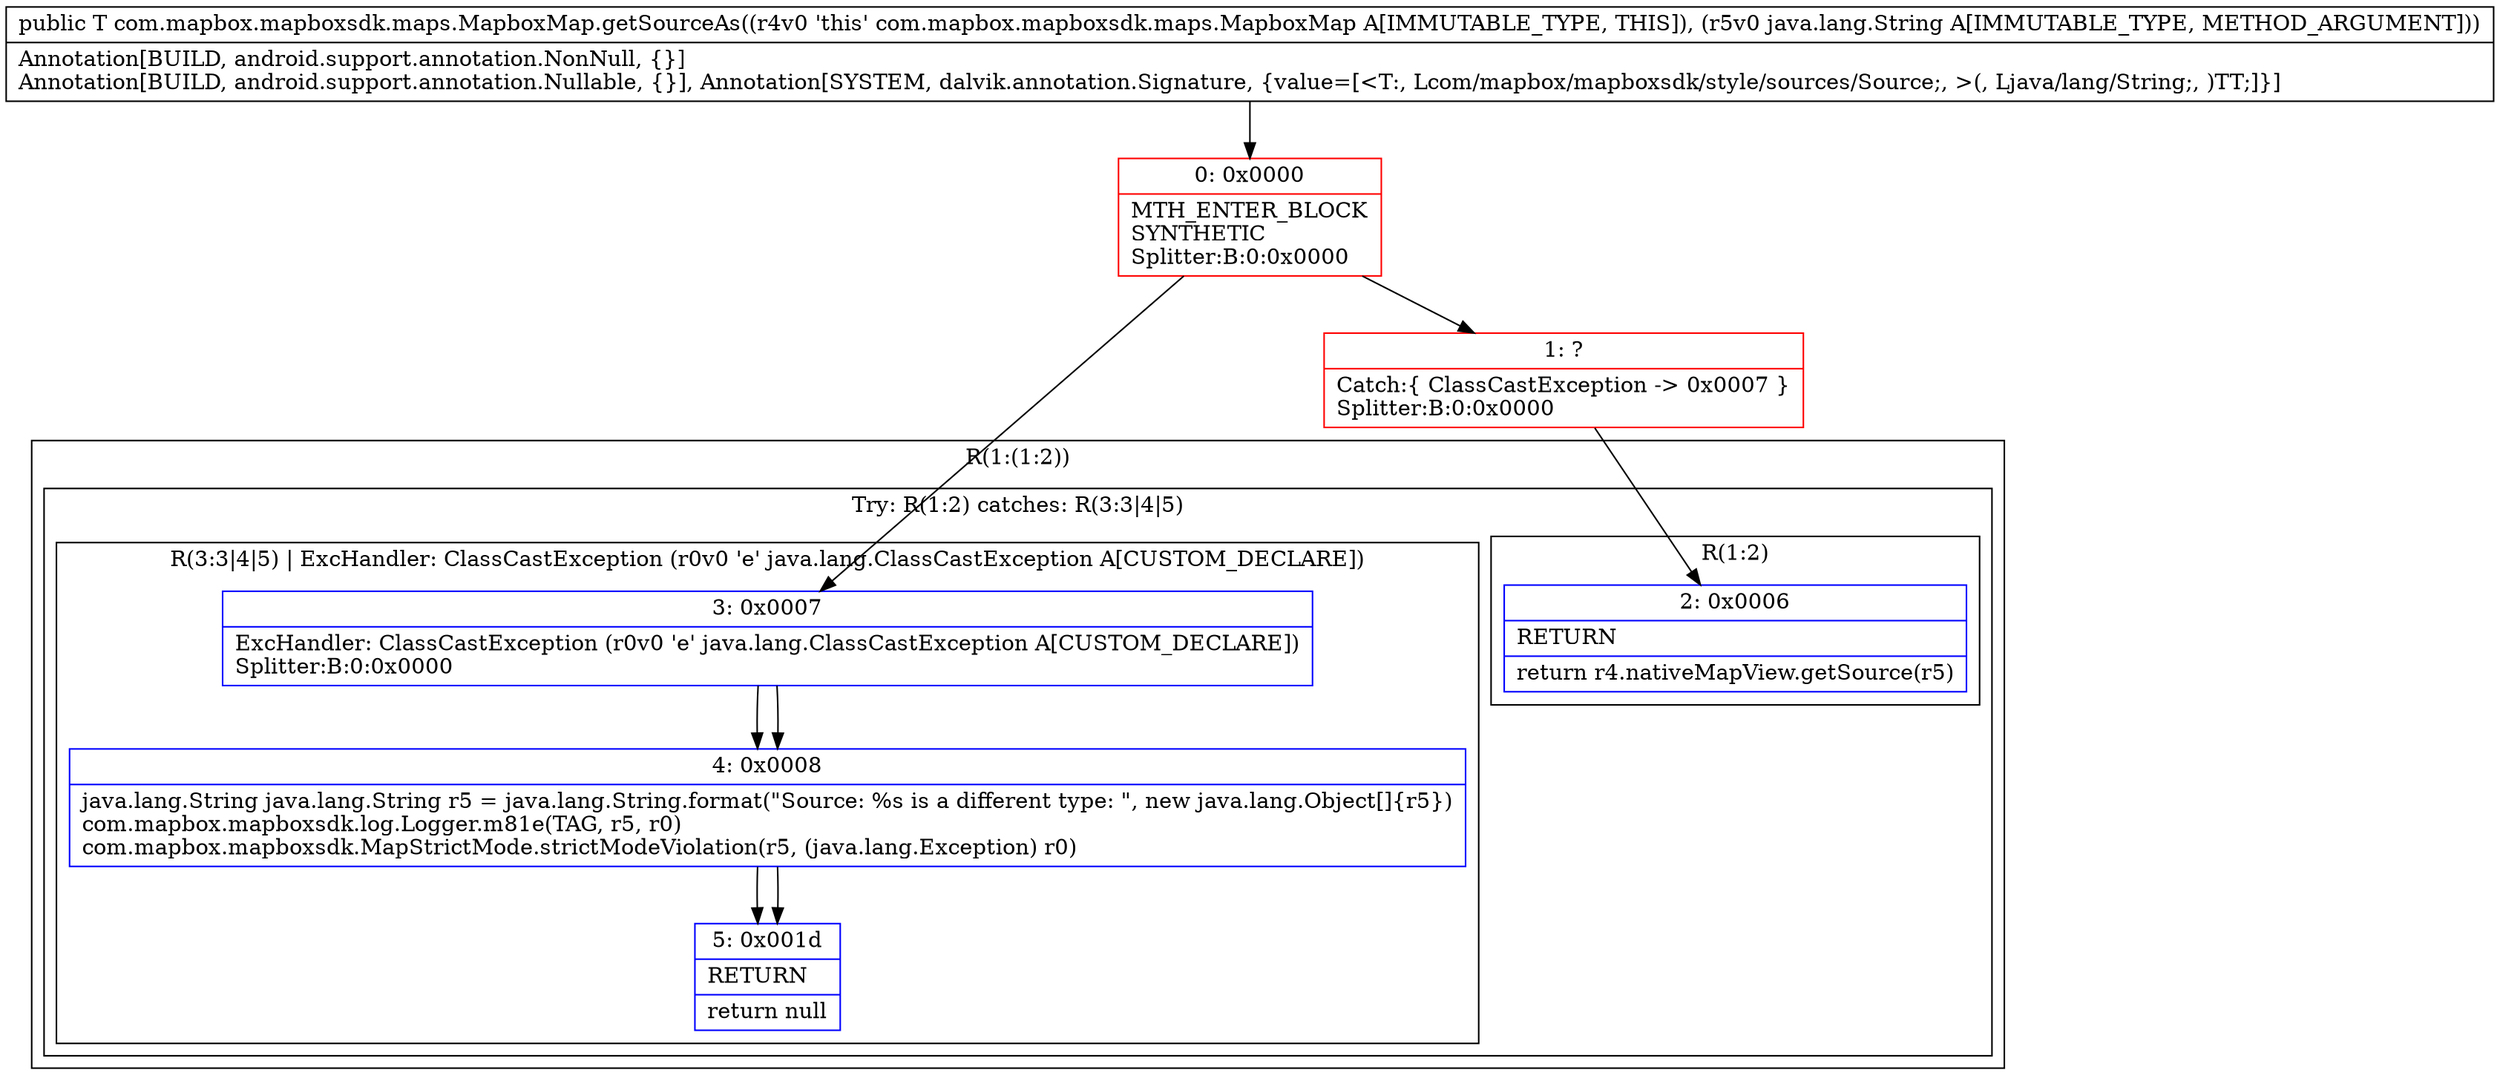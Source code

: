 digraph "CFG forcom.mapbox.mapboxsdk.maps.MapboxMap.getSourceAs(Ljava\/lang\/String;)Lcom\/mapbox\/mapboxsdk\/style\/sources\/Source;" {
subgraph cluster_Region_1226159556 {
label = "R(1:(1:2))";
node [shape=record,color=blue];
subgraph cluster_TryCatchRegion_1845793456 {
label = "Try: R(1:2) catches: R(3:3|4|5)";
node [shape=record,color=blue];
subgraph cluster_Region_146829999 {
label = "R(1:2)";
node [shape=record,color=blue];
Node_2 [shape=record,label="{2\:\ 0x0006|RETURN\l|return r4.nativeMapView.getSource(r5)\l}"];
}
subgraph cluster_Region_551615028 {
label = "R(3:3|4|5) | ExcHandler: ClassCastException (r0v0 'e' java.lang.ClassCastException A[CUSTOM_DECLARE])\l";
node [shape=record,color=blue];
Node_3 [shape=record,label="{3\:\ 0x0007|ExcHandler: ClassCastException (r0v0 'e' java.lang.ClassCastException A[CUSTOM_DECLARE])\lSplitter:B:0:0x0000\l}"];
Node_4 [shape=record,label="{4\:\ 0x0008|java.lang.String java.lang.String r5 = java.lang.String.format(\"Source: %s is a different type: \", new java.lang.Object[]\{r5\})\lcom.mapbox.mapboxsdk.log.Logger.m81e(TAG, r5, r0)\lcom.mapbox.mapboxsdk.MapStrictMode.strictModeViolation(r5, (java.lang.Exception) r0)\l}"];
Node_5 [shape=record,label="{5\:\ 0x001d|RETURN\l|return null\l}"];
}
}
}
subgraph cluster_Region_551615028 {
label = "R(3:3|4|5) | ExcHandler: ClassCastException (r0v0 'e' java.lang.ClassCastException A[CUSTOM_DECLARE])\l";
node [shape=record,color=blue];
Node_3 [shape=record,label="{3\:\ 0x0007|ExcHandler: ClassCastException (r0v0 'e' java.lang.ClassCastException A[CUSTOM_DECLARE])\lSplitter:B:0:0x0000\l}"];
Node_4 [shape=record,label="{4\:\ 0x0008|java.lang.String java.lang.String r5 = java.lang.String.format(\"Source: %s is a different type: \", new java.lang.Object[]\{r5\})\lcom.mapbox.mapboxsdk.log.Logger.m81e(TAG, r5, r0)\lcom.mapbox.mapboxsdk.MapStrictMode.strictModeViolation(r5, (java.lang.Exception) r0)\l}"];
Node_5 [shape=record,label="{5\:\ 0x001d|RETURN\l|return null\l}"];
}
Node_0 [shape=record,color=red,label="{0\:\ 0x0000|MTH_ENTER_BLOCK\lSYNTHETIC\lSplitter:B:0:0x0000\l}"];
Node_1 [shape=record,color=red,label="{1\:\ ?|Catch:\{ ClassCastException \-\> 0x0007 \}\lSplitter:B:0:0x0000\l}"];
MethodNode[shape=record,label="{public T com.mapbox.mapboxsdk.maps.MapboxMap.getSourceAs((r4v0 'this' com.mapbox.mapboxsdk.maps.MapboxMap A[IMMUTABLE_TYPE, THIS]), (r5v0 java.lang.String A[IMMUTABLE_TYPE, METHOD_ARGUMENT]))  | Annotation[BUILD, android.support.annotation.NonNull, \{\}]\lAnnotation[BUILD, android.support.annotation.Nullable, \{\}], Annotation[SYSTEM, dalvik.annotation.Signature, \{value=[\<T:, Lcom\/mapbox\/mapboxsdk\/style\/sources\/Source;, \>(, Ljava\/lang\/String;, )TT;]\}]\l}"];
MethodNode -> Node_0;
Node_3 -> Node_4;
Node_4 -> Node_5;
Node_3 -> Node_4;
Node_4 -> Node_5;
Node_0 -> Node_1;
Node_0 -> Node_3;
Node_1 -> Node_2;
}

